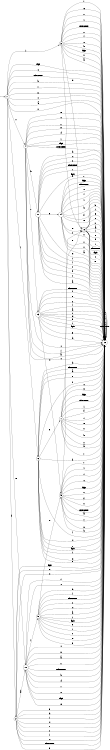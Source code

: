 digraph finite_state_machine {
  rankdir=LR;
  size="8,5";

  node [shape = point ]; DUMMY
  node [ shape = doublecircle ]; 8;

  node [ shape = circle ];
  DUMMY -> 7;
  3 -> 8 [ label= "n" ];
  14 -> 12 [ label= "s" ];
  1 -> 12 [ label= "n" ];
  4 -> 12 [ label= "t" ];
  5 -> 12 [ label= "t" ];
  11 -> 12 [ label= "n" ];
  5 -> 12 [ label= "n" ];
  10 -> 12 [ label= "_" ];
  12 -> 12 [ label= "digit" ];
  9 -> 12 [ label= "h" ];
  9 -> 12 [ label= "l" ];
  3 -> 12 [ label= "e" ];
  5 -> 12 [ label= "h" ];
  7 -> 6 [ label= "l" ];
  9 -> 12 [ label= "otherLetter" ];
  1 -> 12 [ label= "digit" ];
  3 -> 12 [ label= "t" ];
  5 -> 12 [ label= "r" ];
  13 -> 12 [ label= "a" ];
  14 -> 12 [ label= "t" ];
  4 -> 12 [ label= "i" ];
  7 -> 12 [ label= "digit" ];
  13 -> 12 [ label= "i" ];
  2 -> 12 [ label= "digit" ];
  14 -> 12 [ label= "_" ];
  14 -> 8 [ label= "n" ];
  14 -> 12 [ label= "a" ];
  14 -> 12 [ label= "r" ];
  2 -> 12 [ label= "n" ];
  12 -> 12 [ label= "u" ];
  8 -> 12 [ label= "f" ];
  7 -> 2 [ label= "f" ];
  5 -> 12 [ label= "l" ];
  2 -> 10 [ label= "a" ];
  12 -> 12 [ label= "s" ];
  6 -> 12 [ label= "f" ];
  13 -> 12 [ label= "n" ];
  13 -> 12 [ label= "f" ];
  10 -> 12 [ label= "n" ];
  8 -> 12 [ label= "r" ];
  9 -> 12 [ label= "_" ];
  1 -> 12 [ label= "otherLetter" ];
  2 -> 12 [ label= "s" ];
  4 -> 12 [ label= "a" ];
  11 -> 12 [ label= "i" ];
  10 -> 12 [ label= "a" ];
  11 -> 12 [ label= "l" ];
  7 -> 12 [ label= "s" ];
  11 -> 12 [ label= "_" ];
  1 -> 12 [ label= "l" ];
  11 -> 12 [ label= "f" ];
  3 -> 12 [ label= "l" ];
  7 -> 12 [ label= "otherLetter" ];
  10 -> 12 [ label= "s" ];
  6 -> 12 [ label= "l" ];
  8 -> 12 [ label= "otherLetter" ];
  1 -> 8 [ label= "t" ];
  13 -> 12 [ label= "r" ];
  11 -> 14 [ label= "e" ];
  5 -> 12 [ label= "i" ];
  4 -> 12 [ label= "_" ];
  6 -> 12 [ label= "u" ];
  14 -> 12 [ label= "digit" ];
  7 -> 12 [ label= "h" ];
  4 -> 12 [ label= "e" ];
  11 -> 12 [ label= "t" ];
  5 -> 12 [ label= "u" ];
  11 -> 12 [ label= "a" ];
  3 -> 12 [ label= "otherLetter" ];
  7 -> 12 [ label= "r" ];
  2 -> 12 [ label= "f" ];
  9 -> 12 [ label= "u" ];
  6 -> 12 [ label= "r" ];
  3 -> 12 [ label= "_" ];
  10 -> 9 [ label= "l" ];
  2 -> 12 [ label= "h" ];
  4 -> 12 [ label= "u" ];
  5 -> 8 [ label= "e" ];
  14 -> 12 [ label= "otherLetter" ];
  6 -> 12 [ label= "digit" ];
  1 -> 12 [ label= "f" ];
  12 -> 12 [ label= "t" ];
  5 -> 12 [ label= "digit" ];
  3 -> 12 [ label= "i" ];
  13 -> 12 [ label= "digit" ];
  9 -> 12 [ label= "a" ];
  5 -> 12 [ label= "_" ];
  5 -> 12 [ label= "f" ];
  3 -> 12 [ label= "u" ];
  7 -> 12 [ label= "n" ];
  4 -> 12 [ label= "s" ];
  5 -> 12 [ label= "s" ];
  14 -> 12 [ label= "u" ];
  9 -> 12 [ label= "i" ];
  4 -> 12 [ label= "n" ];
  14 -> 12 [ label= "i" ];
  12 -> 12 [ label= "_" ];
  2 -> 12 [ label= "i" ];
  13 -> 12 [ label= "e" ];
  8 -> 12 [ label= "digit" ];
  14 -> 12 [ label= "l" ];
  1 -> 12 [ label= "i" ];
  11 -> 12 [ label= "h" ];
  13 -> 12 [ label= "h" ];
  14 -> 12 [ label= "h" ];
  12 -> 12 [ label= "otherLetter" ];
  9 -> 12 [ label= "digit" ];
  1 -> 12 [ label= "e" ];
  2 -> 12 [ label= "u" ];
  7 -> 4 [ label= "t" ];
  12 -> 12 [ label= "h" ];
  13 -> 12 [ label= "otherLetter" ];
  9 -> 12 [ label= "e" ];
  1 -> 12 [ label= "s" ];
  8 -> 12 [ label= "_" ];
  10 -> 12 [ label= "otherLetter" ];
  4 -> 12 [ label= "f" ];
  5 -> 12 [ label= "otherLetter" ];
  8 -> 12 [ label= "n" ];
  6 -> 12 [ label= "i" ];
  6 -> 12 [ label= "n" ];
  6 -> 12 [ label= "_" ];
  7 -> 12 [ label= "_" ];
  13 -> 12 [ label= "t" ];
  12 -> 12 [ label= "e" ];
  10 -> 12 [ label= "h" ];
  11 -> 12 [ label= "u" ];
  9 -> 12 [ label= "r" ];
  8 -> 12 [ label= "h" ];
  4 -> 12 [ label= "l" ];
  6 -> 12 [ label= "h" ];
  13 -> 12 [ label= "_" ];
  8 -> 12 [ label= "i" ];
  11 -> 12 [ label= "s" ];
  4 -> 12 [ label= "digit" ];
  12 -> 12 [ label= "r" ];
  2 -> 12 [ label= "r" ];
  3 -> 12 [ label= "h" ];
  8 -> 12 [ label= "e" ];
  11 -> 12 [ label= "otherLetter" ];
  9 -> 5 [ label= "s" ];
  1 -> 12 [ label= "h" ];
  7 -> 3 [ label= "i" ];
  8 -> 12 [ label= "t" ];
  8 -> 12 [ label= "u" ];
  5 -> 12 [ label= "a" ];
  11 -> 12 [ label= "r" ];
  3 -> 12 [ label= "digit" ];
  2 -> 12 [ label= "t" ];
  12 -> 12 [ label= "a" ];
  4 -> 12 [ label= "otherLetter" ];
  3 -> 12 [ label= "s" ];
  1 -> 12 [ label= "_" ];
  2 -> 12 [ label= "l" ];
  12 -> 12 [ label= "i" ];
  11 -> 12 [ label= "digit" ];
  2 -> 12 [ label= "_" ];
  12 -> 12 [ label= "f" ];
  10 -> 12 [ label= "f" ];
  13 -> 5 [ label= "u" ];
  13 -> 12 [ label= "s" ];
  6 -> 1 [ label= "e" ];
  7 -> 12 [ label= "a" ];
  13 -> 12 [ label= "l" ];
  12 -> 12 [ label= "n" ];
  2 -> 12 [ label= "otherLetter" ];
  10 -> 12 [ label= "r" ];
  4 -> 11 [ label= "h" ];
  10 -> 12 [ label= "u" ];
  3 -> 12 [ label= "a" ];
  8 -> 12 [ label= "a" ];
  7 -> 10 [ label= "e" ];
  9 -> 12 [ label= "t" ];
  6 -> 12 [ label= "otherLetter" ];
  1 -> 12 [ label= "a" ];
  6 -> 12 [ label= "a" ];
  10 -> 12 [ label= "digit" ];
  10 -> 12 [ label= "e" ];
  10 -> 12 [ label= "i" ];
  8 -> 12 [ label= "l" ];
  10 -> 12 [ label= "t" ];
  12 -> 12 [ label= "l" ];
  14 -> 12 [ label= "f" ];
  9 -> 12 [ label= "n" ];
  7 -> 12 [ label= "u" ];
  9 -> 12 [ label= "f" ];
  3 -> 12 [ label= "r" ];
  2 -> 12 [ label= "e" ];
  4 -> 13 [ label= "r" ];
  1 -> 12 [ label= "r" ];
  1 -> 12 [ label= "u" ];
  14 -> 12 [ label= "e" ];
  3 -> 8 [ label= "f" ];
  6 -> 12 [ label= "t" ];
  8 -> 12 [ label= "s" ];
  6 -> 12 [ label= "s" ];
}